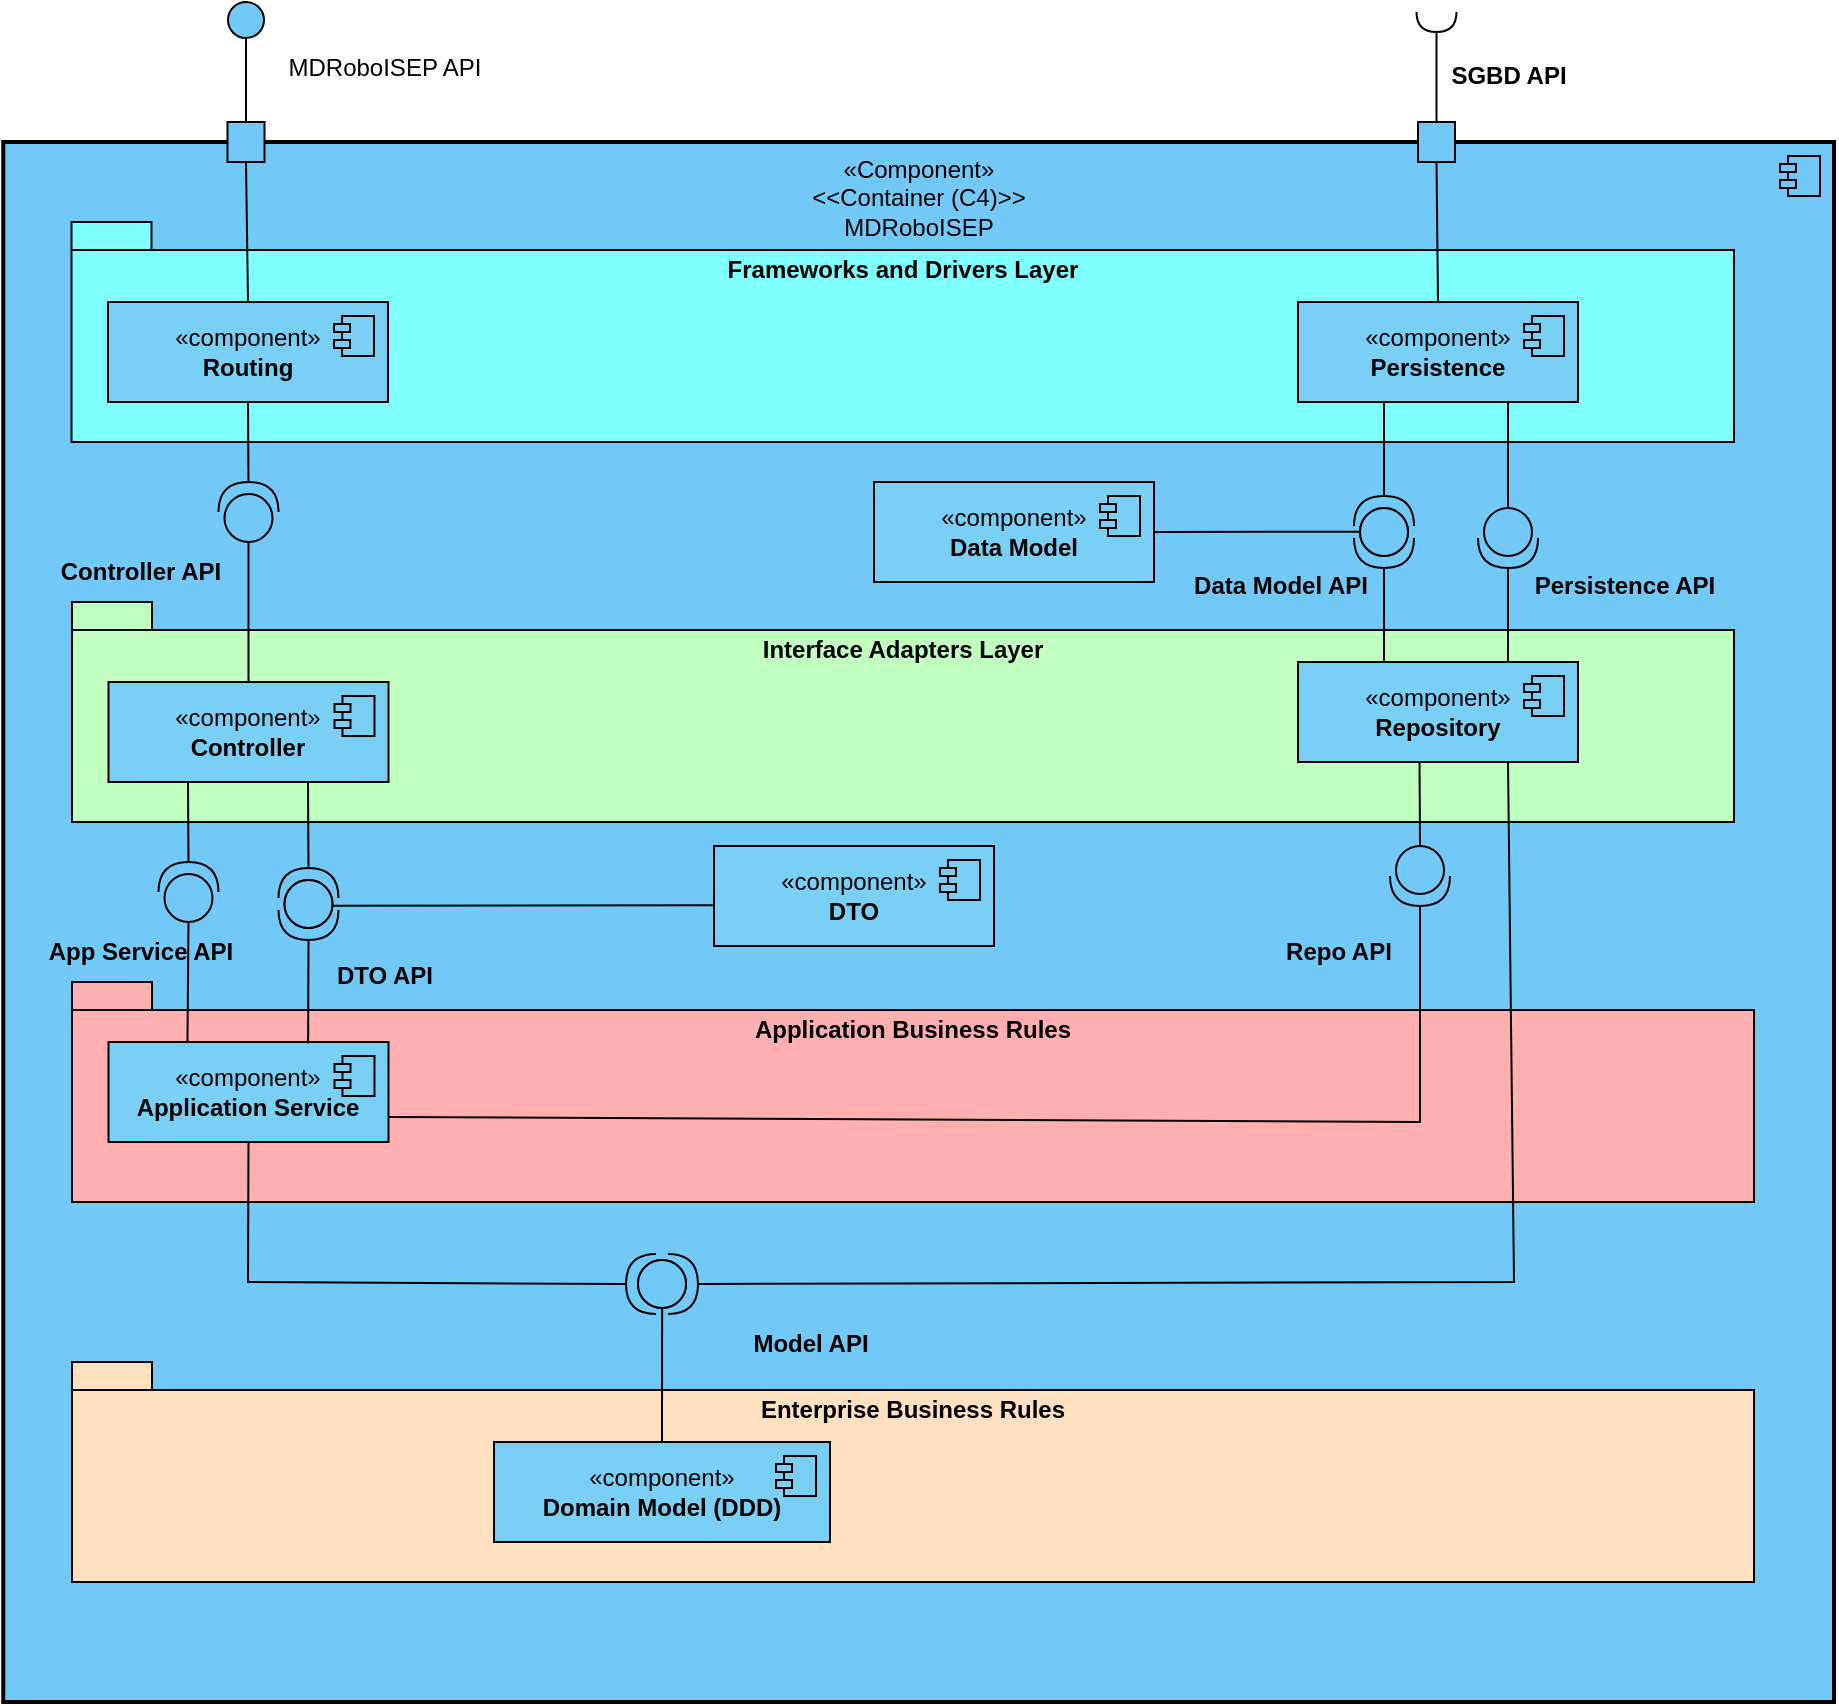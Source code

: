 <mxfile version="22.0.4" type="device">
  <diagram name="Page-1" id="mcRJoiFZVbyGvoiC1dqz">
    <mxGraphModel dx="1434" dy="1850" grid="1" gridSize="10" guides="1" tooltips="1" connect="1" arrows="1" fold="1" page="1" pageScale="1" pageWidth="850" pageHeight="1100" math="0" shadow="0">
      <root>
        <mxCell id="0" />
        <mxCell id="1" parent="0" />
        <mxCell id="tm53eODnrKpvhOiwJkyI-2" value="«Component»&lt;br&gt;&amp;lt;&amp;lt;Container (C4)&amp;gt;&amp;gt;&lt;br&gt;MDRoboISEP" style="html=1;dropTarget=0;whiteSpace=wrap;verticalAlign=top;fillColor=#72C9F7;strokeColor=#000000;strokeWidth=2;" vertex="1" parent="1">
          <mxGeometry x="144.62" y="30" width="915.38" height="780" as="geometry" />
        </mxCell>
        <mxCell id="tm53eODnrKpvhOiwJkyI-3" value="" style="shape=module;jettyWidth=8;jettyHeight=4;fillColor=#72c9f7;" vertex="1" parent="tm53eODnrKpvhOiwJkyI-2">
          <mxGeometry x="1" width="20" height="20" relative="1" as="geometry">
            <mxPoint x="-27" y="7" as="offset" />
          </mxGeometry>
        </mxCell>
        <mxCell id="tm53eODnrKpvhOiwJkyI-4" value="" style="html=1;rounded=0;fillColor=#72C9F7;" vertex="1" parent="1">
          <mxGeometry x="256.75" y="20" width="18.5" height="20" as="geometry" />
        </mxCell>
        <mxCell id="tm53eODnrKpvhOiwJkyI-5" value="" style="endArrow=none;html=1;rounded=0;align=center;verticalAlign=top;endFill=0;labelBackgroundColor=none;endSize=2;" edge="1" parent="1" source="tm53eODnrKpvhOiwJkyI-4" target="tm53eODnrKpvhOiwJkyI-6">
          <mxGeometry relative="1" as="geometry" />
        </mxCell>
        <mxCell id="tm53eODnrKpvhOiwJkyI-6" value="" style="ellipse;html=1;fontSize=11;align=center;fillColor=#72C9F7;points=[];aspect=fixed;resizable=1;verticalAlign=bottom;labelPosition=center;verticalLabelPosition=top;flipH=1;rotation=0;" vertex="1" parent="1">
          <mxGeometry x="257" y="-40" width="18" height="18" as="geometry" />
        </mxCell>
        <mxCell id="tm53eODnrKpvhOiwJkyI-7" value="MDRoboISEP API" style="text;html=1;align=center;verticalAlign=middle;resizable=0;points=[];autosize=1;strokeColor=none;fillColor=none;" vertex="1" parent="1">
          <mxGeometry x="275" y="-22" width="120" height="30" as="geometry" />
        </mxCell>
        <mxCell id="tm53eODnrKpvhOiwJkyI-12" value="Frameworks and Drivers Layer" style="shape=folder;fontStyle=1;spacingTop=10;tabWidth=40;tabHeight=14;tabPosition=left;html=1;whiteSpace=wrap;verticalAlign=top;fillColor=#80ffff;" vertex="1" parent="1">
          <mxGeometry x="178.75" y="70" width="831.25" height="110" as="geometry" />
        </mxCell>
        <mxCell id="tm53eODnrKpvhOiwJkyI-13" value="«component»&lt;br&gt;&lt;b&gt;Routing&lt;/b&gt;" style="html=1;dropTarget=0;whiteSpace=wrap;fillColor=#7ACFF5;" vertex="1" parent="1">
          <mxGeometry x="197" y="110" width="140" height="50" as="geometry" />
        </mxCell>
        <mxCell id="tm53eODnrKpvhOiwJkyI-14" value="" style="shape=module;jettyWidth=8;jettyHeight=4;fillColor=#7ACFF5;" vertex="1" parent="tm53eODnrKpvhOiwJkyI-13">
          <mxGeometry x="1" width="20" height="20" relative="1" as="geometry">
            <mxPoint x="-27" y="7" as="offset" />
          </mxGeometry>
        </mxCell>
        <mxCell id="tm53eODnrKpvhOiwJkyI-17" value="«component»&lt;br&gt;&lt;b&gt;Persistence&lt;/b&gt;" style="html=1;dropTarget=0;whiteSpace=wrap;fillColor=#7ACFF5;" vertex="1" parent="1">
          <mxGeometry x="792" y="110" width="140" height="50" as="geometry" />
        </mxCell>
        <mxCell id="tm53eODnrKpvhOiwJkyI-18" value="" style="shape=module;jettyWidth=8;jettyHeight=4;fillColor=#7ACFF5;" vertex="1" parent="tm53eODnrKpvhOiwJkyI-17">
          <mxGeometry x="1" width="20" height="20" relative="1" as="geometry">
            <mxPoint x="-27" y="7" as="offset" />
          </mxGeometry>
        </mxCell>
        <mxCell id="tm53eODnrKpvhOiwJkyI-19" value="Interface Adapters Layer" style="shape=folder;fontStyle=1;spacingTop=10;tabWidth=40;tabHeight=14;tabPosition=left;html=1;whiteSpace=wrap;verticalAlign=top;fillColor=#c0ffc0;" vertex="1" parent="1">
          <mxGeometry x="179" y="260" width="831" height="110" as="geometry" />
        </mxCell>
        <mxCell id="tm53eODnrKpvhOiwJkyI-20" value="«component»&lt;br&gt;&lt;b&gt;Controller&lt;/b&gt;" style="html=1;dropTarget=0;whiteSpace=wrap;fillColor=#7ACFF5;" vertex="1" parent="1">
          <mxGeometry x="197.25" y="300" width="140" height="50" as="geometry" />
        </mxCell>
        <mxCell id="tm53eODnrKpvhOiwJkyI-21" value="" style="shape=module;jettyWidth=8;jettyHeight=4;fillColor=#7ACFF5;" vertex="1" parent="tm53eODnrKpvhOiwJkyI-20">
          <mxGeometry x="1" width="20" height="20" relative="1" as="geometry">
            <mxPoint x="-27" y="7" as="offset" />
          </mxGeometry>
        </mxCell>
        <mxCell id="tm53eODnrKpvhOiwJkyI-23" value="" style="shape=providedRequiredInterface;html=1;verticalLabelPosition=bottom;sketch=0;rotation=-90;fillColor=#72c9f7;" vertex="1" parent="1">
          <mxGeometry x="252.25" y="200" width="30" height="30" as="geometry" />
        </mxCell>
        <mxCell id="tm53eODnrKpvhOiwJkyI-24" value="" style="endArrow=none;html=1;rounded=0;exitX=1;exitY=0.5;exitDx=0;exitDy=0;exitPerimeter=0;entryX=0.5;entryY=1;entryDx=0;entryDy=0;" edge="1" parent="1" source="tm53eODnrKpvhOiwJkyI-23" target="tm53eODnrKpvhOiwJkyI-13">
          <mxGeometry width="50" height="50" relative="1" as="geometry">
            <mxPoint x="520" y="210" as="sourcePoint" />
            <mxPoint x="570" y="160" as="targetPoint" />
          </mxGeometry>
        </mxCell>
        <mxCell id="tm53eODnrKpvhOiwJkyI-25" value="" style="endArrow=none;html=1;rounded=0;exitX=0.5;exitY=0;exitDx=0;exitDy=0;entryX=0;entryY=0.5;entryDx=0;entryDy=0;entryPerimeter=0;" edge="1" parent="1" source="tm53eODnrKpvhOiwJkyI-20" target="tm53eODnrKpvhOiwJkyI-23">
          <mxGeometry width="50" height="50" relative="1" as="geometry">
            <mxPoint x="277" y="210" as="sourcePoint" />
            <mxPoint x="277" y="170" as="targetPoint" />
          </mxGeometry>
        </mxCell>
        <mxCell id="tm53eODnrKpvhOiwJkyI-27" value="«component»&lt;br&gt;&lt;b&gt;Repository&lt;/b&gt;" style="html=1;dropTarget=0;whiteSpace=wrap;fillColor=#7ACFF5;" vertex="1" parent="1">
          <mxGeometry x="792" y="290" width="140" height="50" as="geometry" />
        </mxCell>
        <mxCell id="tm53eODnrKpvhOiwJkyI-28" value="" style="shape=module;jettyWidth=8;jettyHeight=4;fillColor=#7ACFF5;" vertex="1" parent="tm53eODnrKpvhOiwJkyI-27">
          <mxGeometry x="1" width="20" height="20" relative="1" as="geometry">
            <mxPoint x="-27" y="7" as="offset" />
          </mxGeometry>
        </mxCell>
        <mxCell id="tm53eODnrKpvhOiwJkyI-29" value="Application Business Rules" style="shape=folder;fontStyle=1;spacingTop=10;tabWidth=40;tabHeight=14;tabPosition=left;html=1;whiteSpace=wrap;verticalAlign=top;fillColor=#ffafaf;" vertex="1" parent="1">
          <mxGeometry x="179" y="450" width="841" height="110" as="geometry" />
        </mxCell>
        <mxCell id="tm53eODnrKpvhOiwJkyI-30" value="" style="shape=providedRequiredInterface;html=1;verticalLabelPosition=bottom;sketch=0;rotation=-90;fillColor=#72c9f7;" vertex="1" parent="1">
          <mxGeometry x="222.25" y="390" width="30" height="30" as="geometry" />
        </mxCell>
        <mxCell id="tm53eODnrKpvhOiwJkyI-31" value="" style="endArrow=none;html=1;rounded=0;exitX=1;exitY=0.5;exitDx=0;exitDy=0;exitPerimeter=0;entryX=0.5;entryY=1;entryDx=0;entryDy=0;" edge="1" parent="1" source="tm53eODnrKpvhOiwJkyI-30">
          <mxGeometry width="50" height="50" relative="1" as="geometry">
            <mxPoint x="490" y="400" as="sourcePoint" />
            <mxPoint x="237" y="350" as="targetPoint" />
          </mxGeometry>
        </mxCell>
        <mxCell id="tm53eODnrKpvhOiwJkyI-32" value="" style="endArrow=none;html=1;rounded=0;entryX=0;entryY=0.5;entryDx=0;entryDy=0;entryPerimeter=0;exitX=0.282;exitY=0.008;exitDx=0;exitDy=0;exitPerimeter=0;" edge="1" parent="1" target="tm53eODnrKpvhOiwJkyI-30" source="tm53eODnrKpvhOiwJkyI-39">
          <mxGeometry width="50" height="50" relative="1" as="geometry">
            <mxPoint x="237" y="450" as="sourcePoint" />
            <mxPoint x="247" y="360" as="targetPoint" />
          </mxGeometry>
        </mxCell>
        <mxCell id="tm53eODnrKpvhOiwJkyI-33" value="" style="shape=providedRequiredInterface;html=1;verticalLabelPosition=bottom;sketch=0;rotation=-90;fillColor=#72c9f7;" vertex="1" parent="1">
          <mxGeometry x="282.25" y="393" width="30" height="30" as="geometry" />
        </mxCell>
        <mxCell id="tm53eODnrKpvhOiwJkyI-34" value="" style="endArrow=none;html=1;rounded=0;exitX=1;exitY=0.5;exitDx=0;exitDy=0;exitPerimeter=0;entryX=0.5;entryY=1;entryDx=0;entryDy=0;" edge="1" parent="1" source="tm53eODnrKpvhOiwJkyI-33">
          <mxGeometry width="50" height="50" relative="1" as="geometry">
            <mxPoint x="550" y="400" as="sourcePoint" />
            <mxPoint x="297" y="350" as="targetPoint" />
          </mxGeometry>
        </mxCell>
        <mxCell id="tm53eODnrKpvhOiwJkyI-36" value="«component»&lt;br&gt;&lt;b&gt;DTO&lt;/b&gt;" style="html=1;dropTarget=0;whiteSpace=wrap;fillColor=#7ACFF5;" vertex="1" parent="1">
          <mxGeometry x="500" y="382" width="140" height="50" as="geometry" />
        </mxCell>
        <mxCell id="tm53eODnrKpvhOiwJkyI-37" value="" style="shape=module;jettyWidth=8;jettyHeight=4;fillColor=#7ACFF5;" vertex="1" parent="tm53eODnrKpvhOiwJkyI-36">
          <mxGeometry x="1" width="20" height="20" relative="1" as="geometry">
            <mxPoint x="-27" y="7" as="offset" />
          </mxGeometry>
        </mxCell>
        <mxCell id="tm53eODnrKpvhOiwJkyI-38" value="" style="endArrow=none;html=1;rounded=0;exitX=-0.004;exitY=0.593;exitDx=0;exitDy=0;exitPerimeter=0;entryX=0.43;entryY=0.113;entryDx=0;entryDy=0;entryPerimeter=0;" edge="1" parent="1" source="tm53eODnrKpvhOiwJkyI-36" target="tm53eODnrKpvhOiwJkyI-60">
          <mxGeometry width="50" height="50" relative="1" as="geometry">
            <mxPoint x="247" y="460" as="sourcePoint" />
            <mxPoint x="247" y="420" as="targetPoint" />
          </mxGeometry>
        </mxCell>
        <mxCell id="tm53eODnrKpvhOiwJkyI-39" value="«component»&lt;br&gt;&lt;b&gt;Application Service&lt;/b&gt;" style="html=1;dropTarget=0;whiteSpace=wrap;fillColor=#7ACFF5;" vertex="1" parent="1">
          <mxGeometry x="197.25" y="480" width="140" height="50" as="geometry" />
        </mxCell>
        <mxCell id="tm53eODnrKpvhOiwJkyI-40" value="" style="shape=module;jettyWidth=8;jettyHeight=4;fillColor=#7ACFF5;" vertex="1" parent="tm53eODnrKpvhOiwJkyI-39">
          <mxGeometry x="1" width="20" height="20" relative="1" as="geometry">
            <mxPoint x="-27" y="7" as="offset" />
          </mxGeometry>
        </mxCell>
        <mxCell id="tm53eODnrKpvhOiwJkyI-41" value="" style="endArrow=none;html=1;rounded=0;exitX=0.713;exitY=0.012;exitDx=0;exitDy=0;entryX=1;entryY=0.5;entryDx=0;entryDy=0;entryPerimeter=0;exitPerimeter=0;" edge="1" parent="1" source="tm53eODnrKpvhOiwJkyI-39" target="tm53eODnrKpvhOiwJkyI-60">
          <mxGeometry width="50" height="50" relative="1" as="geometry">
            <mxPoint x="429" y="423" as="sourcePoint" />
            <mxPoint x="319" y="423" as="targetPoint" />
          </mxGeometry>
        </mxCell>
        <mxCell id="tm53eODnrKpvhOiwJkyI-42" value="Enterprise Business Rules" style="shape=folder;fontStyle=1;spacingTop=10;tabWidth=40;tabHeight=14;tabPosition=left;html=1;whiteSpace=wrap;verticalAlign=top;fillColor=#ffe0c0;" vertex="1" parent="1">
          <mxGeometry x="179" y="640" width="841" height="110" as="geometry" />
        </mxCell>
        <mxCell id="tm53eODnrKpvhOiwJkyI-49" value="" style="shape=providedRequiredInterface;html=1;verticalLabelPosition=bottom;sketch=0;rotation=-180;fillColor=#72c9f7;" vertex="1" parent="1">
          <mxGeometry x="456" y="586" width="30" height="30" as="geometry" />
        </mxCell>
        <mxCell id="tm53eODnrKpvhOiwJkyI-50" value="" style="endArrow=none;html=1;rounded=0;exitX=1;exitY=0.5;exitDx=0;exitDy=0;exitPerimeter=0;entryX=0.5;entryY=1;entryDx=0;entryDy=0;" edge="1" parent="1" source="tm53eODnrKpvhOiwJkyI-49" target="tm53eODnrKpvhOiwJkyI-39">
          <mxGeometry width="50" height="50" relative="1" as="geometry">
            <mxPoint x="557.75" y="590" as="sourcePoint" />
            <mxPoint x="304.75" y="540" as="targetPoint" />
            <Array as="points">
              <mxPoint x="267" y="600" />
            </Array>
          </mxGeometry>
        </mxCell>
        <mxCell id="tm53eODnrKpvhOiwJkyI-51" value="" style="endArrow=none;html=1;rounded=0;entryX=0.402;entryY=0.899;entryDx=0;entryDy=0;entryPerimeter=0;exitX=0.5;exitY=0;exitDx=0;exitDy=0;" edge="1" parent="1" target="tm53eODnrKpvhOiwJkyI-67" source="tm53eODnrKpvhOiwJkyI-57">
          <mxGeometry width="50" height="50" relative="1" as="geometry">
            <mxPoint x="304.75" y="690" as="sourcePoint" />
            <mxPoint x="314.75" y="580" as="targetPoint" />
          </mxGeometry>
        </mxCell>
        <mxCell id="tm53eODnrKpvhOiwJkyI-57" value="«component»&lt;br&gt;&lt;b&gt;Domain Model (DDD)&lt;/b&gt;" style="html=1;dropTarget=0;whiteSpace=wrap;fillColor=#7ACFF5;" vertex="1" parent="1">
          <mxGeometry x="390" y="680" width="168" height="50" as="geometry" />
        </mxCell>
        <mxCell id="tm53eODnrKpvhOiwJkyI-58" value="" style="shape=module;jettyWidth=8;jettyHeight=4;fillColor=#7ACFF5;" vertex="1" parent="tm53eODnrKpvhOiwJkyI-57">
          <mxGeometry x="1" width="20" height="20" relative="1" as="geometry">
            <mxPoint x="-27" y="7" as="offset" />
          </mxGeometry>
        </mxCell>
        <mxCell id="tm53eODnrKpvhOiwJkyI-60" value="" style="shape=providedRequiredInterface;html=1;verticalLabelPosition=bottom;sketch=0;rotation=90;fillColor=#72c9f7;" vertex="1" parent="1">
          <mxGeometry x="282.25" y="399" width="30" height="30" as="geometry" />
        </mxCell>
        <mxCell id="tm53eODnrKpvhOiwJkyI-61" value="App Service API" style="text;html=1;align=center;verticalAlign=middle;resizable=0;points=[];autosize=1;strokeColor=none;fillColor=none;fontStyle=1" vertex="1" parent="1">
          <mxGeometry x="153.25" y="420" width="120" height="30" as="geometry" />
        </mxCell>
        <mxCell id="tm53eODnrKpvhOiwJkyI-63" value="DTO API" style="text;html=1;align=center;verticalAlign=middle;resizable=0;points=[];autosize=1;strokeColor=none;fillColor=none;fontStyle=1" vertex="1" parent="1">
          <mxGeometry x="300" y="432" width="70" height="30" as="geometry" />
        </mxCell>
        <mxCell id="tm53eODnrKpvhOiwJkyI-64" value="Model API" style="text;html=1;align=center;verticalAlign=middle;resizable=0;points=[];autosize=1;strokeColor=none;fillColor=none;fontStyle=1" vertex="1" parent="1">
          <mxGeometry x="508" y="616" width="80" height="30" as="geometry" />
        </mxCell>
        <mxCell id="tm53eODnrKpvhOiwJkyI-66" value="Controller API" style="text;html=1;align=center;verticalAlign=middle;resizable=0;points=[];autosize=1;strokeColor=none;fillColor=none;fontStyle=1" vertex="1" parent="1">
          <mxGeometry x="163.25" y="230" width="100" height="30" as="geometry" />
        </mxCell>
        <mxCell id="tm53eODnrKpvhOiwJkyI-67" value="" style="shape=providedRequiredInterface;html=1;verticalLabelPosition=bottom;sketch=0;rotation=0;fillColor=#72c9f7;" vertex="1" parent="1">
          <mxGeometry x="462" y="586" width="30" height="30" as="geometry" />
        </mxCell>
        <mxCell id="tm53eODnrKpvhOiwJkyI-70" value="" style="endArrow=none;html=1;rounded=0;exitX=1;exitY=0.5;exitDx=0;exitDy=0;exitPerimeter=0;entryX=0.75;entryY=1;entryDx=0;entryDy=0;" edge="1" parent="1" source="tm53eODnrKpvhOiwJkyI-67" target="tm53eODnrKpvhOiwJkyI-27">
          <mxGeometry width="50" height="50" relative="1" as="geometry">
            <mxPoint x="498" y="574" as="sourcePoint" />
            <mxPoint x="347" y="540" as="targetPoint" />
            <Array as="points">
              <mxPoint x="900" y="600" />
            </Array>
          </mxGeometry>
        </mxCell>
        <mxCell id="tm53eODnrKpvhOiwJkyI-73" value="" style="endArrow=none;html=1;rounded=0;entryX=1;entryY=0.75;entryDx=0;entryDy=0;exitX=1;exitY=0.5;exitDx=0;exitDy=0;exitPerimeter=0;" edge="1" parent="1" source="tm53eODnrKpvhOiwJkyI-75" target="tm53eODnrKpvhOiwJkyI-39">
          <mxGeometry width="50" height="50" relative="1" as="geometry">
            <mxPoint x="853" y="440" as="sourcePoint" />
            <mxPoint x="277" y="540" as="targetPoint" />
            <Array as="points">
              <mxPoint x="853" y="520" />
            </Array>
          </mxGeometry>
        </mxCell>
        <mxCell id="tm53eODnrKpvhOiwJkyI-75" value="" style="shape=providedRequiredInterface;html=1;verticalLabelPosition=bottom;sketch=0;rotation=90;fillColor=#72c9f7;" vertex="1" parent="1">
          <mxGeometry x="838" y="382" width="30" height="30" as="geometry" />
        </mxCell>
        <mxCell id="tm53eODnrKpvhOiwJkyI-76" value="" style="endArrow=none;html=1;rounded=0;exitX=0;exitY=0.5;exitDx=0;exitDy=0;exitPerimeter=0;entryX=0.434;entryY=0.992;entryDx=0;entryDy=0;entryPerimeter=0;" edge="1" parent="1" source="tm53eODnrKpvhOiwJkyI-75" target="tm53eODnrKpvhOiwJkyI-27">
          <mxGeometry width="50" height="50" relative="1" as="geometry">
            <mxPoint x="307" y="403" as="sourcePoint" />
            <mxPoint x="855" y="350" as="targetPoint" />
            <Array as="points" />
          </mxGeometry>
        </mxCell>
        <mxCell id="tm53eODnrKpvhOiwJkyI-78" value="Repo API" style="text;html=1;align=center;verticalAlign=middle;resizable=0;points=[];autosize=1;strokeColor=none;fillColor=none;fontStyle=1" vertex="1" parent="1">
          <mxGeometry x="772" y="420" width="80" height="30" as="geometry" />
        </mxCell>
        <mxCell id="tm53eODnrKpvhOiwJkyI-80" value="" style="shape=providedRequiredInterface;html=1;verticalLabelPosition=bottom;sketch=0;rotation=90;fillColor=#72c9f7;" vertex="1" parent="1">
          <mxGeometry x="882" y="213" width="30" height="30" as="geometry" />
        </mxCell>
        <mxCell id="tm53eODnrKpvhOiwJkyI-81" value="" style="endArrow=none;html=1;rounded=0;exitX=0;exitY=0.5;exitDx=0;exitDy=0;exitPerimeter=0;entryX=0.75;entryY=1;entryDx=0;entryDy=0;" edge="1" parent="1" source="tm53eODnrKpvhOiwJkyI-80" target="tm53eODnrKpvhOiwJkyI-17">
          <mxGeometry width="50" height="50" relative="1" as="geometry">
            <mxPoint x="307" y="223" as="sourcePoint" />
            <mxPoint x="853" y="160" as="targetPoint" />
            <Array as="points" />
          </mxGeometry>
        </mxCell>
        <mxCell id="tm53eODnrKpvhOiwJkyI-82" value="" style="endArrow=none;html=1;rounded=0;exitX=1;exitY=0.5;exitDx=0;exitDy=0;exitPerimeter=0;entryX=0.75;entryY=0;entryDx=0;entryDy=0;" edge="1" parent="1" source="tm53eODnrKpvhOiwJkyI-80" target="tm53eODnrKpvhOiwJkyI-27">
          <mxGeometry width="50" height="50" relative="1" as="geometry">
            <mxPoint x="863" y="212" as="sourcePoint" />
            <mxPoint x="863" y="170" as="targetPoint" />
            <Array as="points" />
          </mxGeometry>
        </mxCell>
        <mxCell id="tm53eODnrKpvhOiwJkyI-83" value="" style="shape=providedRequiredInterface;html=1;verticalLabelPosition=bottom;sketch=0;rotation=90;fillColor=#72c9f7;" vertex="1" parent="1">
          <mxGeometry x="820" y="213" width="30" height="30" as="geometry" />
        </mxCell>
        <mxCell id="tm53eODnrKpvhOiwJkyI-84" value="" style="endArrow=none;html=1;rounded=0;exitX=1;exitY=0.5;exitDx=0;exitDy=0;exitPerimeter=0;entryX=0.75;entryY=1;entryDx=0;entryDy=0;" edge="1" parent="1" source="tm53eODnrKpvhOiwJkyI-86">
          <mxGeometry width="50" height="50" relative="1" as="geometry">
            <mxPoint x="245" y="223" as="sourcePoint" />
            <mxPoint x="835" y="160" as="targetPoint" />
            <Array as="points" />
          </mxGeometry>
        </mxCell>
        <mxCell id="tm53eODnrKpvhOiwJkyI-85" value="" style="endArrow=none;html=1;rounded=0;exitX=1;exitY=0.5;exitDx=0;exitDy=0;exitPerimeter=0;entryX=0.75;entryY=0;entryDx=0;entryDy=0;" edge="1" parent="1" source="tm53eODnrKpvhOiwJkyI-83">
          <mxGeometry width="50" height="50" relative="1" as="geometry">
            <mxPoint x="801" y="212" as="sourcePoint" />
            <mxPoint x="835" y="290" as="targetPoint" />
            <Array as="points" />
          </mxGeometry>
        </mxCell>
        <mxCell id="tm53eODnrKpvhOiwJkyI-86" value="" style="shape=providedRequiredInterface;html=1;verticalLabelPosition=bottom;sketch=0;rotation=-90;fillColor=#72c9f7;" vertex="1" parent="1">
          <mxGeometry x="820" y="207" width="30" height="30" as="geometry" />
        </mxCell>
        <mxCell id="tm53eODnrKpvhOiwJkyI-87" value="«component»&lt;br&gt;&lt;b&gt;Data Model&lt;/b&gt;" style="html=1;dropTarget=0;whiteSpace=wrap;fillColor=#7ACFF5;" vertex="1" parent="1">
          <mxGeometry x="580" y="200" width="140" height="50" as="geometry" />
        </mxCell>
        <mxCell id="tm53eODnrKpvhOiwJkyI-88" value="" style="shape=module;jettyWidth=8;jettyHeight=4;fillColor=#7ACFF5;" vertex="1" parent="tm53eODnrKpvhOiwJkyI-87">
          <mxGeometry x="1" width="20" height="20" relative="1" as="geometry">
            <mxPoint x="-27" y="7" as="offset" />
          </mxGeometry>
        </mxCell>
        <mxCell id="tm53eODnrKpvhOiwJkyI-89" value="" style="endArrow=none;html=1;rounded=0;exitX=0.405;exitY=0.108;exitDx=0;exitDy=0;exitPerimeter=0;entryX=1;entryY=0.5;entryDx=0;entryDy=0;" edge="1" parent="1" source="tm53eODnrKpvhOiwJkyI-86" target="tm53eODnrKpvhOiwJkyI-87">
          <mxGeometry width="50" height="50" relative="1" as="geometry">
            <mxPoint x="820" y="224.66" as="sourcePoint" />
            <mxPoint x="630" y="224.66" as="targetPoint" />
          </mxGeometry>
        </mxCell>
        <mxCell id="tm53eODnrKpvhOiwJkyI-90" value="Data Model API" style="text;html=1;align=center;verticalAlign=middle;resizable=0;points=[];autosize=1;strokeColor=none;fillColor=none;fontStyle=1" vertex="1" parent="1">
          <mxGeometry x="728" y="237" width="110" height="30" as="geometry" />
        </mxCell>
        <mxCell id="tm53eODnrKpvhOiwJkyI-91" value="Persistence API" style="text;html=1;align=center;verticalAlign=middle;resizable=0;points=[];autosize=1;strokeColor=none;fillColor=none;fontStyle=1" vertex="1" parent="1">
          <mxGeometry x="900" y="237" width="110" height="30" as="geometry" />
        </mxCell>
        <mxCell id="tm53eODnrKpvhOiwJkyI-95" value="" style="html=1;rounded=0;fillColor=#72C9F7;" vertex="1" parent="1">
          <mxGeometry x="852" y="20" width="18.5" height="20" as="geometry" />
        </mxCell>
        <mxCell id="tm53eODnrKpvhOiwJkyI-96" value="" style="endArrow=none;html=1;rounded=0;align=center;verticalAlign=top;endFill=0;labelBackgroundColor=none;endSize=2;entryX=1;entryY=0.5;entryDx=0;entryDy=0;entryPerimeter=0;" edge="1" parent="1" source="tm53eODnrKpvhOiwJkyI-95" target="tm53eODnrKpvhOiwJkyI-98">
          <mxGeometry relative="1" as="geometry">
            <mxPoint x="859.25" y="-22" as="targetPoint" />
          </mxGeometry>
        </mxCell>
        <mxCell id="tm53eODnrKpvhOiwJkyI-98" value="" style="shape=requiredInterface;html=1;verticalLabelPosition=bottom;sketch=0;rotation=90;" vertex="1" parent="1">
          <mxGeometry x="856.25" y="-40" width="10" height="20" as="geometry" />
        </mxCell>
        <mxCell id="tm53eODnrKpvhOiwJkyI-99" value="" style="endArrow=none;html=1;rounded=0;align=center;verticalAlign=top;endFill=0;labelBackgroundColor=none;endSize=2;entryX=0.5;entryY=1;entryDx=0;entryDy=0;exitX=0.5;exitY=0;exitDx=0;exitDy=0;" edge="1" parent="1" source="tm53eODnrKpvhOiwJkyI-17" target="tm53eODnrKpvhOiwJkyI-95">
          <mxGeometry relative="1" as="geometry">
            <mxPoint x="869" y="30" as="sourcePoint" />
            <mxPoint x="869" y="-15" as="targetPoint" />
          </mxGeometry>
        </mxCell>
        <mxCell id="tm53eODnrKpvhOiwJkyI-100" value="SGBD API" style="text;html=1;align=center;verticalAlign=middle;resizable=0;points=[];autosize=1;strokeColor=none;fillColor=none;fontStyle=1" vertex="1" parent="1">
          <mxGeometry x="857" y="-18" width="80" height="30" as="geometry" />
        </mxCell>
        <mxCell id="tm53eODnrKpvhOiwJkyI-101" value="" style="endArrow=none;html=1;rounded=0;exitX=0.5;exitY=0;exitDx=0;exitDy=0;entryX=0.5;entryY=1;entryDx=0;entryDy=0;" edge="1" parent="1" source="tm53eODnrKpvhOiwJkyI-13" target="tm53eODnrKpvhOiwJkyI-4">
          <mxGeometry width="50" height="50" relative="1" as="geometry">
            <mxPoint x="277" y="210" as="sourcePoint" />
            <mxPoint x="277" y="170" as="targetPoint" />
          </mxGeometry>
        </mxCell>
      </root>
    </mxGraphModel>
  </diagram>
</mxfile>
